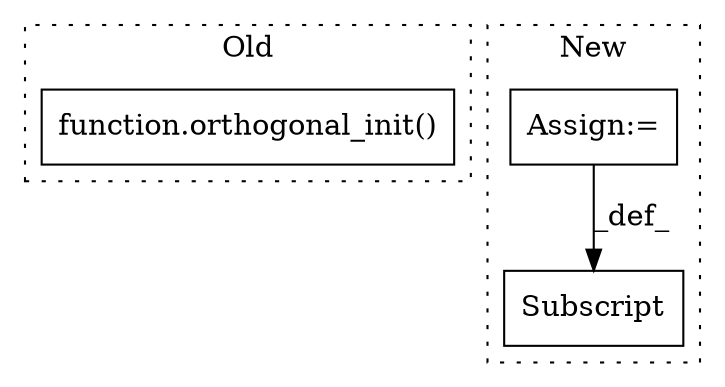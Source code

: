 digraph G {
subgraph cluster0 {
1 [label="function.orthogonal_init()" a="75" s="3699,3770" l="16,1" shape="box"];
label = "Old";
style="dotted";
}
subgraph cluster1 {
2 [label="Subscript" a="63" s="4727,0" l="28,0" shape="box"];
3 [label="Assign:=" a="68" s="4755" l="3" shape="box"];
label = "New";
style="dotted";
}
3 -> 2 [label="_def_"];
}